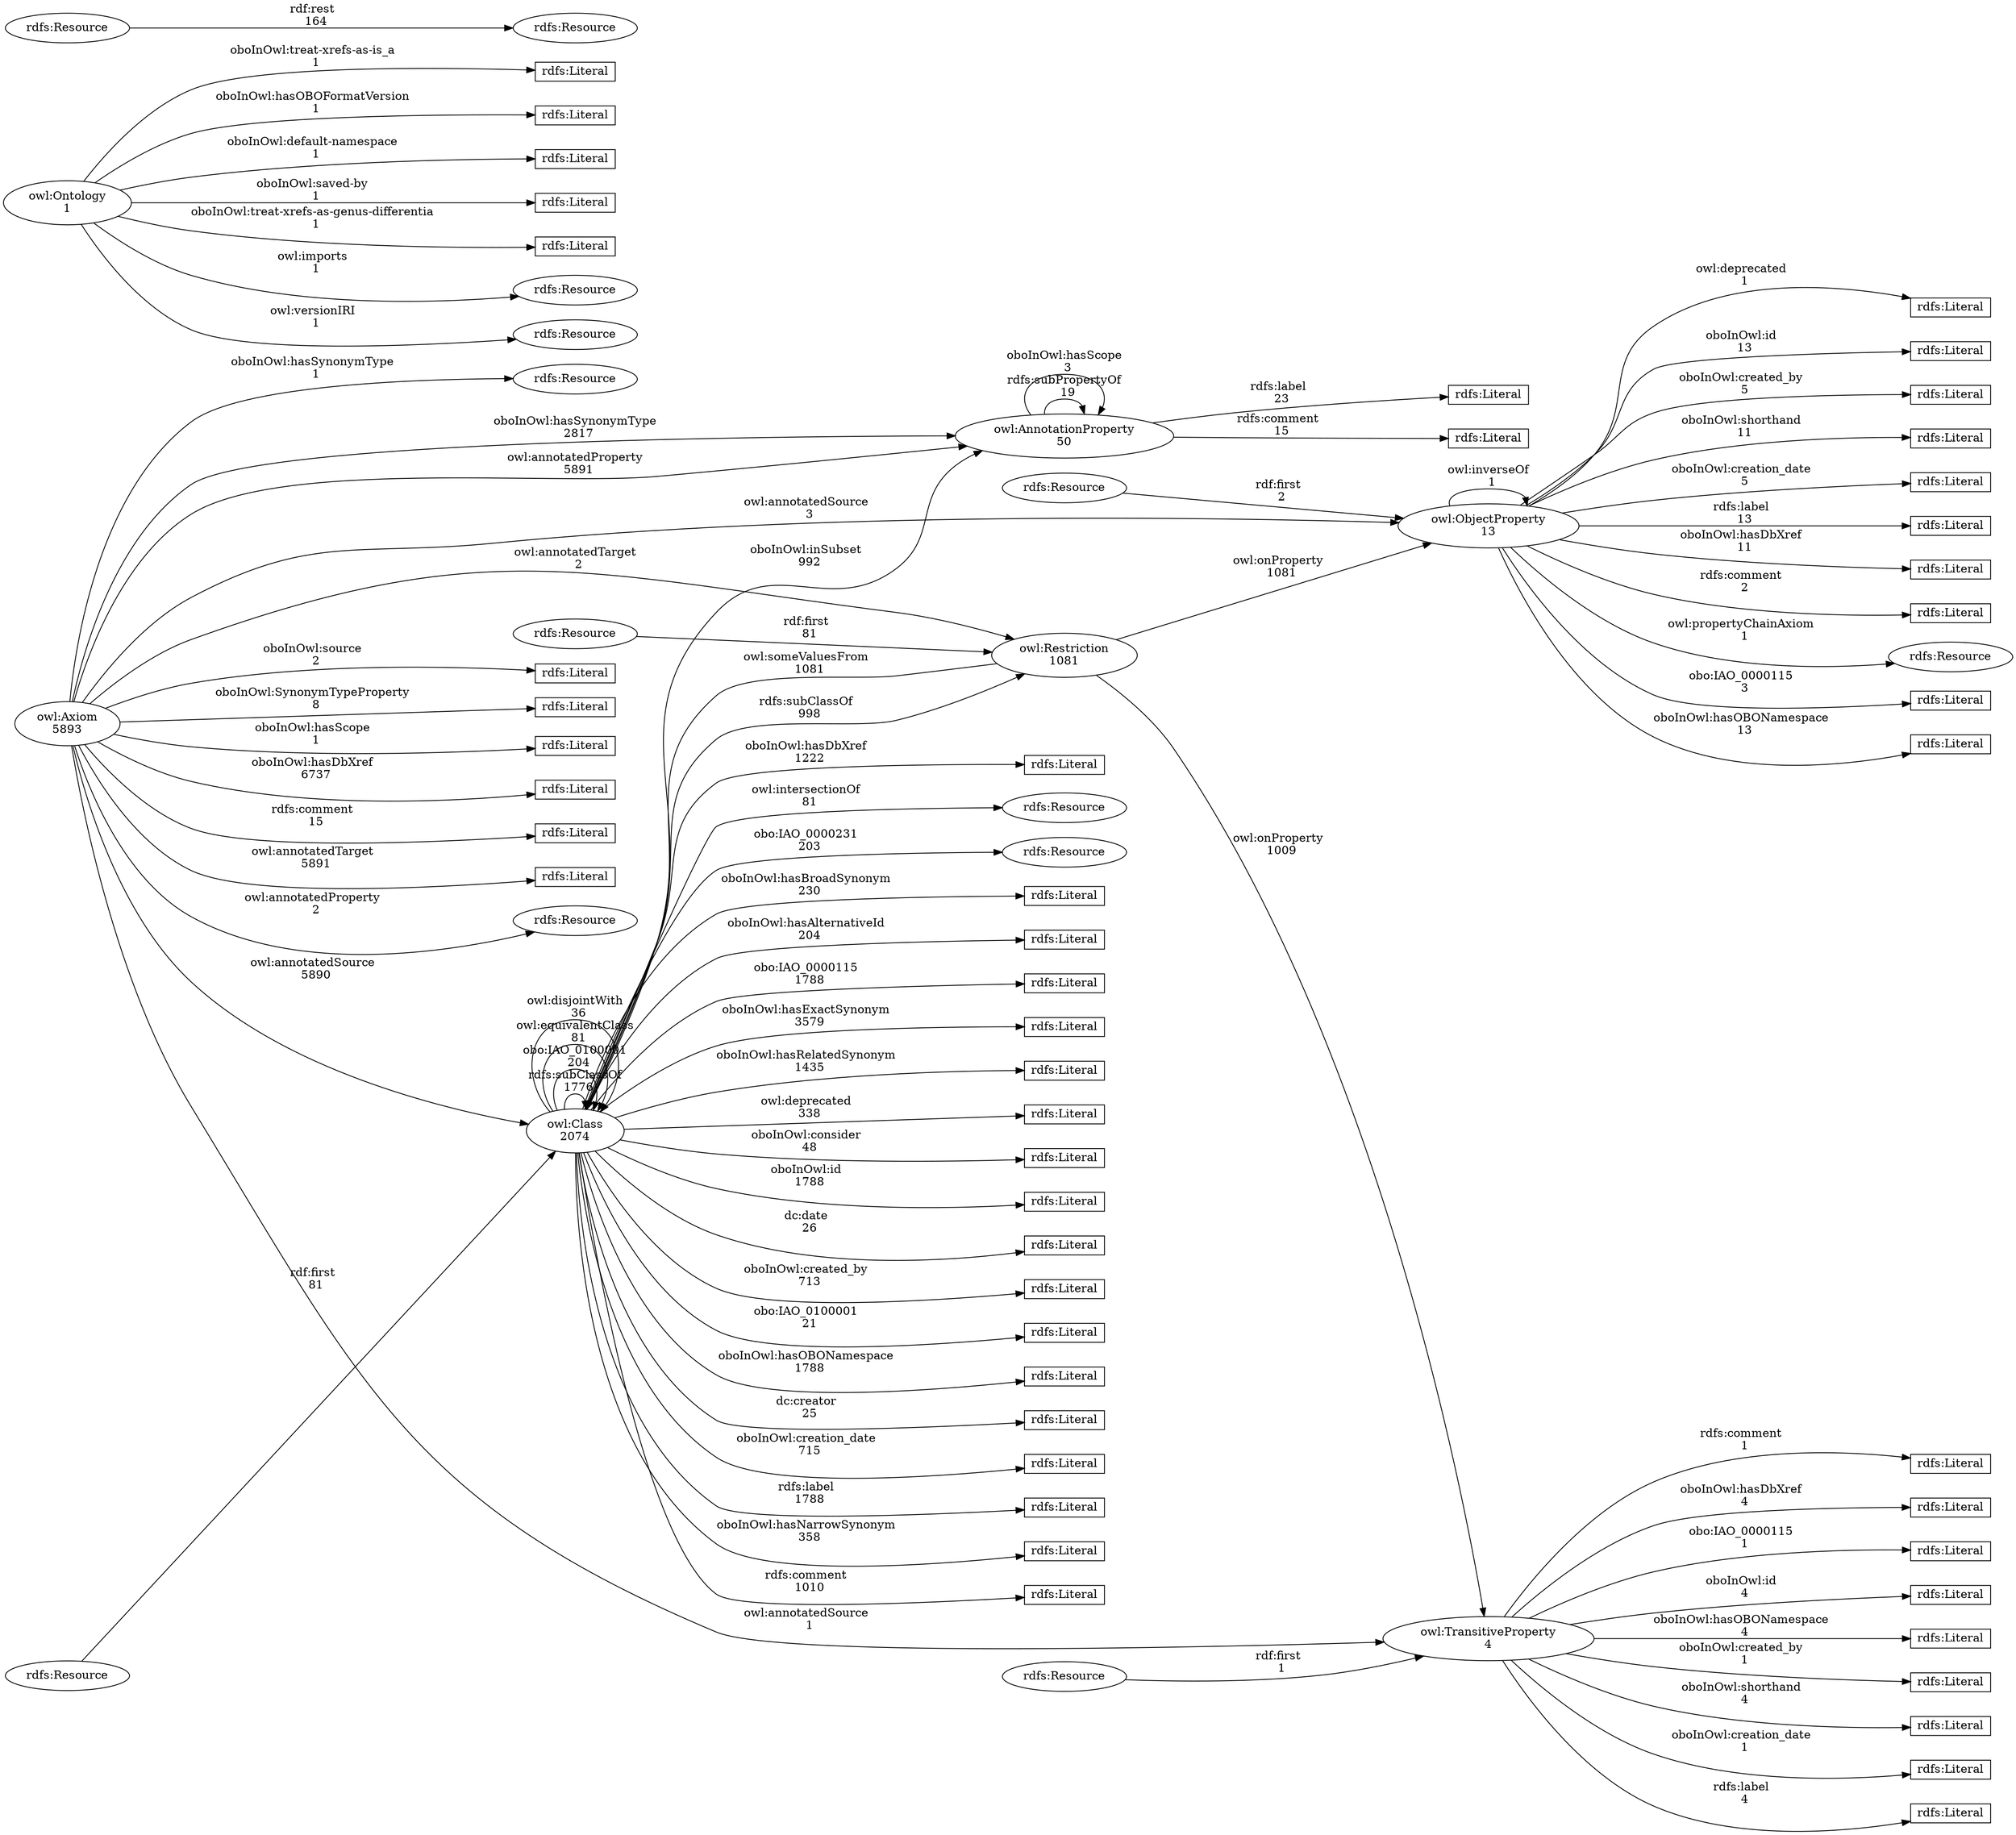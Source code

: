 digraph {
    ranksep=2;
    rankdir="LR";
    charset="utf-8";

    // Class relations with the numbers of edges
    "owl:AnnotationProperty" -> "owl:AnnotationProperty" [ label="rdfs:subPropertyOf\n  19"];
    "owl:AnnotationProperty" -> "owl:AnnotationProperty" [ label="oboInOwl:hasScope\n  3"];
    "owl:AnnotationProperty" -> "rdfs:Literal51" [ label="rdfs:label\n  23"];
    "owl:AnnotationProperty" -> "rdfs:Literal63" [ label="rdfs:comment\n  15"];
    "owl:Axiom" -> "owl:AnnotationProperty" [ label="owl:annotatedProperty\n  5891"];
    "owl:Axiom" -> "owl:AnnotationProperty" [ label="oboInOwl:hasSynonymType\n  2817"];
    "owl:Axiom" -> "owl:Class" [ label="owl:annotatedSource\n  5890"];
    "owl:Axiom" -> "owl:ObjectProperty" [ label="owl:annotatedSource\n  3"];
    "owl:Axiom" -> "owl:Restriction" [ label="owl:annotatedTarget\n  2"];
    "owl:Axiom" -> "owl:TransitiveProperty" [ label="owl:annotatedSource\n  1"];
    "owl:Axiom" -> "rdfs:Literal10" [ label="oboInOwl:source\n  2"];
    "owl:Axiom" -> "rdfs:Literal31" [ label="oboInOwl:SynonymTypeProperty\n  8"];
    "owl:Axiom" -> "rdfs:Literal57" [ label="oboInOwl:hasScope\n  1"];
    "owl:Axiom" -> "rdfs:Literal6" [ label="oboInOwl:hasDbXref\n  6737"];
    "owl:Axiom" -> "rdfs:Literal60" [ label="rdfs:comment\n  15"];
    "owl:Axiom" -> "rdfs:Literal9" [ label="owl:annotatedTarget\n  5891"];
    "owl:Axiom" -> "rdfs:Resource26" [ label="owl:annotatedProperty\n  2"];
    "owl:Axiom" -> "rdfs:Resource34" [ label="oboInOwl:hasSynonymType\n  1"];
    "owl:Class" -> "owl:AnnotationProperty" [ label="oboInOwl:inSubset\n  992"];
    "owl:Class" -> "owl:Class" [ label="rdfs:subClassOf\n  1776"];
    "owl:Class" -> "owl:Class" [ label="obo:IAO_0100001\n  204"];
    "owl:Class" -> "owl:Class" [ label="owl:equivalentClass\n  81"];
    "owl:Class" -> "owl:Class" [ label="owl:disjointWith\n  36"];
    "owl:Class" -> "owl:Restriction" [ label="rdfs:subClassOf\n  998"];
    "owl:Class" -> "rdfs:Literal1" [ label="oboInOwl:hasBroadSynonym\n  230"];
    "owl:Class" -> "rdfs:Literal16" [ label="oboInOwl:hasAlternativeId\n  204"];
    "owl:Class" -> "rdfs:Literal19" [ label="obo:IAO_0000115\n  1788"];
    "owl:Class" -> "rdfs:Literal20" [ label="oboInOwl:hasExactSynonym\n  3579"];
    "owl:Class" -> "rdfs:Literal21" [ label="oboInOwl:hasRelatedSynonym\n  1435"];
    "owl:Class" -> "rdfs:Literal25" [ label="owl:deprecated\n  338"];
    "owl:Class" -> "rdfs:Literal27" [ label="oboInOwl:consider\n  48"];
    "owl:Class" -> "rdfs:Literal30" [ label="oboInOwl:id\n  1788"];
    "owl:Class" -> "rdfs:Literal32" [ label="dc:date\n  26"];
    "owl:Class" -> "rdfs:Literal38" [ label="oboInOwl:created_by\n  713"];
    "owl:Class" -> "rdfs:Literal39" [ label="obo:IAO_0100001\n  21"];
    "owl:Class" -> "rdfs:Literal4" [ label="oboInOwl:hasOBONamespace\n  1788"];
    "owl:Class" -> "rdfs:Literal40" [ label="dc:creator\n  25"];
    "owl:Class" -> "rdfs:Literal47" [ label="oboInOwl:creation_date\n  715"];
    "owl:Class" -> "rdfs:Literal50" [ label="rdfs:label\n  1788"];
    "owl:Class" -> "rdfs:Literal54" [ label="oboInOwl:hasNarrowSynonym\n  358"];
    "owl:Class" -> "rdfs:Literal62" [ label="rdfs:comment\n  1010"];
    "owl:Class" -> "rdfs:Literal8" [ label="oboInOwl:hasDbXref\n  1222"];
    "owl:Class" -> "rdfs:Resource33" [ label="owl:intersectionOf\n  81"];
    "owl:Class" -> "rdfs:Resource41" [ label="obo:IAO_0000231\n  203"];
    "owl:ObjectProperty" -> "owl:ObjectProperty" [ label="owl:inverseOf\n  1"];
    "owl:ObjectProperty" -> "rdfs:Literal17" [ label="obo:IAO_0000115\n  3"];
    "owl:ObjectProperty" -> "rdfs:Literal2" [ label="oboInOwl:hasOBONamespace\n  13"];
    "owl:ObjectProperty" -> "rdfs:Literal24" [ label="owl:deprecated\n  1"];
    "owl:ObjectProperty" -> "rdfs:Literal28" [ label="oboInOwl:id\n  13"];
    "owl:ObjectProperty" -> "rdfs:Literal36" [ label="oboInOwl:created_by\n  5"];
    "owl:ObjectProperty" -> "rdfs:Literal43" [ label="oboInOwl:shorthand\n  11"];
    "owl:ObjectProperty" -> "rdfs:Literal45" [ label="oboInOwl:creation_date\n  5"];
    "owl:ObjectProperty" -> "rdfs:Literal48" [ label="rdfs:label\n  13"];
    "owl:ObjectProperty" -> "rdfs:Literal5" [ label="oboInOwl:hasDbXref\n  11"];
    "owl:ObjectProperty" -> "rdfs:Literal59" [ label="rdfs:comment\n  2"];
    "owl:ObjectProperty" -> "rdfs:Resource22" [ label="owl:propertyChainAxiom\n  1"];
    "owl:Ontology" -> "rdfs:Literal15" [ label="oboInOwl:treat-xrefs-as-is_a\n  1"];
    "owl:Ontology" -> "rdfs:Literal23" [ label="oboInOwl:hasOBOFormatVersion\n  1"];
    "owl:Ontology" -> "rdfs:Literal42" [ label="oboInOwl:default-namespace\n  1"];
    "owl:Ontology" -> "rdfs:Literal56" [ label="oboInOwl:saved-by\n  1"];
    "owl:Ontology" -> "rdfs:Literal58" [ label="oboInOwl:treat-xrefs-as-genus-differentia\n  1"];
    "owl:Ontology" -> "rdfs:Resource35" [ label="owl:imports\n  1"];
    "owl:Ontology" -> "rdfs:Resource55" [ label="owl:versionIRI\n  1"];
    "owl:Restriction" -> "owl:Class" [ label="owl:someValuesFrom\n  1081"];
    "owl:Restriction" -> "owl:ObjectProperty" [ label="owl:onProperty\n  1081"];
    "owl:Restriction" -> "owl:TransitiveProperty" [ label="owl:onProperty\n  1009"];
    "owl:TransitiveProperty" -> "rdfs:Literal18" [ label="obo:IAO_0000115\n  1"];
    "owl:TransitiveProperty" -> "rdfs:Literal29" [ label="oboInOwl:id\n  4"];
    "owl:TransitiveProperty" -> "rdfs:Literal3" [ label="oboInOwl:hasOBONamespace\n  4"];
    "owl:TransitiveProperty" -> "rdfs:Literal37" [ label="oboInOwl:created_by\n  1"];
    "owl:TransitiveProperty" -> "rdfs:Literal44" [ label="oboInOwl:shorthand\n  4"];
    "owl:TransitiveProperty" -> "rdfs:Literal46" [ label="oboInOwl:creation_date\n  1"];
    "owl:TransitiveProperty" -> "rdfs:Literal49" [ label="rdfs:label\n  4"];
    "owl:TransitiveProperty" -> "rdfs:Literal61" [ label="rdfs:comment\n  1"];
    "owl:TransitiveProperty" -> "rdfs:Literal7" [ label="oboInOwl:hasDbXref\n  4"];
    "rdfs:Resource11" -> "owl:ObjectProperty" [ label="rdf:first\n  2"];
    "rdfs:Resource12" -> "owl:Restriction" [ label="rdf:first\n  81"];
    "rdfs:Resource13" -> "owl:TransitiveProperty" [ label="rdf:first\n  1"];
    "rdfs:Resource14" -> "owl:Class" [ label="rdf:first\n  81"];
    "rdfs:Resource52" -> "rdfs:Resource53" [ label="rdf:rest\n  164"];

    // The number of entities
    "owl:AnnotationProperty" [ label="owl:AnnotationProperty\n50" ] ;
    "owl:Axiom" [ label="owl:Axiom\n5893" ] ;
    "owl:Class" [ label="owl:Class\n2074" ] ;
    "owl:ObjectProperty" [ label="owl:ObjectProperty\n13" ] ;
    "owl:Ontology" [ label="owl:Ontology\n1" ] ;
    "owl:Restriction" [ label="owl:Restriction\n1081" ] ;
    "owl:TransitiveProperty" [ label="owl:TransitiveProperty\n4" ] ;
    "rdfs:Literal1" [ label="rdfs:Literal", shape=box, height=0.3 ] ;
    "rdfs:Literal10" [ label="rdfs:Literal", shape=box, height=0.3 ] ;
    "rdfs:Literal15" [ label="rdfs:Literal", shape=box, height=0.3 ] ;
    "rdfs:Literal16" [ label="rdfs:Literal", shape=box, height=0.3 ] ;
    "rdfs:Literal17" [ label="rdfs:Literal", shape=box, height=0.3 ] ;
    "rdfs:Literal18" [ label="rdfs:Literal", shape=box, height=0.3 ] ;
    "rdfs:Literal19" [ label="rdfs:Literal", shape=box, height=0.3 ] ;
    "rdfs:Literal2" [ label="rdfs:Literal", shape=box, height=0.3 ] ;
    "rdfs:Literal20" [ label="rdfs:Literal", shape=box, height=0.3 ] ;
    "rdfs:Literal21" [ label="rdfs:Literal", shape=box, height=0.3 ] ;
    "rdfs:Literal23" [ label="rdfs:Literal", shape=box, height=0.3 ] ;
    "rdfs:Literal24" [ label="rdfs:Literal", shape=box, height=0.3 ] ;
    "rdfs:Literal25" [ label="rdfs:Literal", shape=box, height=0.3 ] ;
    "rdfs:Literal27" [ label="rdfs:Literal", shape=box, height=0.3 ] ;
    "rdfs:Literal28" [ label="rdfs:Literal", shape=box, height=0.3 ] ;
    "rdfs:Literal29" [ label="rdfs:Literal", shape=box, height=0.3 ] ;
    "rdfs:Literal3" [ label="rdfs:Literal", shape=box, height=0.3 ] ;
    "rdfs:Literal30" [ label="rdfs:Literal", shape=box, height=0.3 ] ;
    "rdfs:Literal31" [ label="rdfs:Literal", shape=box, height=0.3 ] ;
    "rdfs:Literal32" [ label="rdfs:Literal", shape=box, height=0.3 ] ;
    "rdfs:Literal36" [ label="rdfs:Literal", shape=box, height=0.3 ] ;
    "rdfs:Literal37" [ label="rdfs:Literal", shape=box, height=0.3 ] ;
    "rdfs:Literal38" [ label="rdfs:Literal", shape=box, height=0.3 ] ;
    "rdfs:Literal39" [ label="rdfs:Literal", shape=box, height=0.3 ] ;
    "rdfs:Literal4" [ label="rdfs:Literal", shape=box, height=0.3 ] ;
    "rdfs:Literal40" [ label="rdfs:Literal", shape=box, height=0.3 ] ;
    "rdfs:Literal42" [ label="rdfs:Literal", shape=box, height=0.3 ] ;
    "rdfs:Literal43" [ label="rdfs:Literal", shape=box, height=0.3 ] ;
    "rdfs:Literal44" [ label="rdfs:Literal", shape=box, height=0.3 ] ;
    "rdfs:Literal45" [ label="rdfs:Literal", shape=box, height=0.3 ] ;
    "rdfs:Literal46" [ label="rdfs:Literal", shape=box, height=0.3 ] ;
    "rdfs:Literal47" [ label="rdfs:Literal", shape=box, height=0.3 ] ;
    "rdfs:Literal48" [ label="rdfs:Literal", shape=box, height=0.3 ] ;
    "rdfs:Literal49" [ label="rdfs:Literal", shape=box, height=0.3 ] ;
    "rdfs:Literal5" [ label="rdfs:Literal", shape=box, height=0.3 ] ;
    "rdfs:Literal50" [ label="rdfs:Literal", shape=box, height=0.3 ] ;
    "rdfs:Literal51" [ label="rdfs:Literal", shape=box, height=0.3 ] ;
    "rdfs:Literal54" [ label="rdfs:Literal", shape=box, height=0.3 ] ;
    "rdfs:Literal56" [ label="rdfs:Literal", shape=box, height=0.3 ] ;
    "rdfs:Literal57" [ label="rdfs:Literal", shape=box, height=0.3 ] ;
    "rdfs:Literal58" [ label="rdfs:Literal", shape=box, height=0.3 ] ;
    "rdfs:Literal59" [ label="rdfs:Literal", shape=box, height=0.3 ] ;
    "rdfs:Literal6" [ label="rdfs:Literal", shape=box, height=0.3 ] ;
    "rdfs:Literal60" [ label="rdfs:Literal", shape=box, height=0.3 ] ;
    "rdfs:Literal61" [ label="rdfs:Literal", shape=box, height=0.3 ] ;
    "rdfs:Literal62" [ label="rdfs:Literal", shape=box, height=0.3 ] ;
    "rdfs:Literal63" [ label="rdfs:Literal", shape=box, height=0.3 ] ;
    "rdfs:Literal7" [ label="rdfs:Literal", shape=box, height=0.3 ] ;
    "rdfs:Literal8" [ label="rdfs:Literal", shape=box, height=0.3 ] ;
    "rdfs:Literal9" [ label="rdfs:Literal", shape=box, height=0.3 ] ;
    "rdfs:Resource11" [ label="rdfs:Resource" ] ;
    "rdfs:Resource12" [ label="rdfs:Resource" ] ;
    "rdfs:Resource13" [ label="rdfs:Resource" ] ;
    "rdfs:Resource14" [ label="rdfs:Resource" ] ;
    "rdfs:Resource22" [ label="rdfs:Resource" ] ;
    "rdfs:Resource26" [ label="rdfs:Resource" ] ;
    "rdfs:Resource33" [ label="rdfs:Resource" ] ;
    "rdfs:Resource34" [ label="rdfs:Resource" ] ;
    "rdfs:Resource35" [ label="rdfs:Resource" ] ;
    "rdfs:Resource41" [ label="rdfs:Resource" ] ;
    "rdfs:Resource52" [ label="rdfs:Resource" ] ;
    "rdfs:Resource53" [ label="rdfs:Resource" ] ;
    "rdfs:Resource55" [ label="rdfs:Resource" ] ;

}
